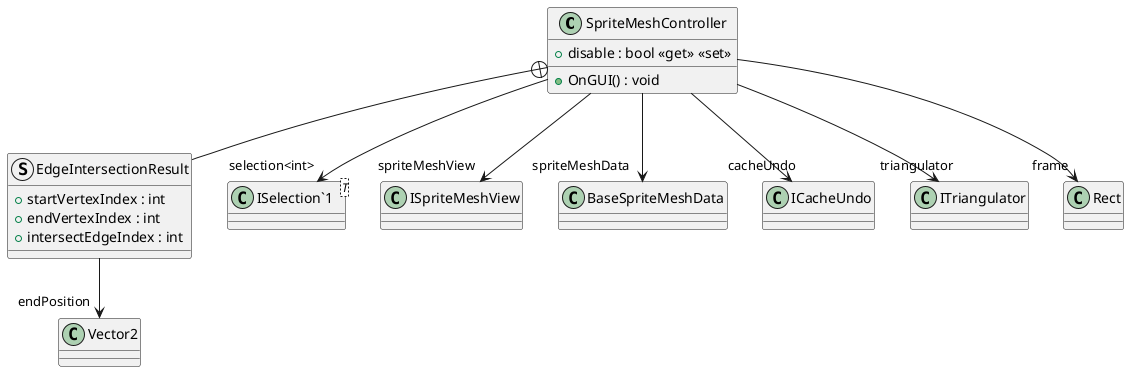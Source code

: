 @startuml
class SpriteMeshController {
    + disable : bool <<get>> <<set>>
    + OnGUI() : void
}
struct EdgeIntersectionResult {
    + startVertexIndex : int
    + endVertexIndex : int
    + intersectEdgeIndex : int
}
class "ISelection`1"<T> {
}
SpriteMeshController --> "spriteMeshView" ISpriteMeshView
SpriteMeshController --> "spriteMeshData" BaseSpriteMeshData
SpriteMeshController --> "selection<int>" "ISelection`1"
SpriteMeshController --> "cacheUndo" ICacheUndo
SpriteMeshController --> "triangulator" ITriangulator
SpriteMeshController --> "frame" Rect
SpriteMeshController +-- EdgeIntersectionResult
EdgeIntersectionResult --> "endPosition" Vector2
@enduml
